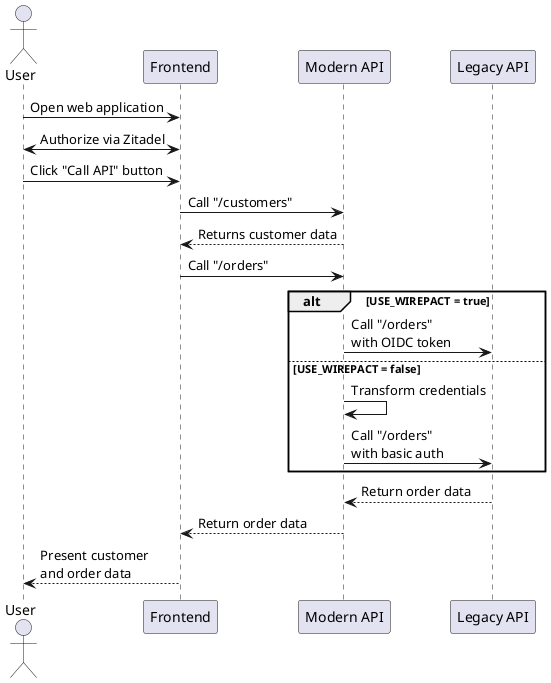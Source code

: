 @startuml

actor User as u
participant Frontend as fe
participant "Modern API" as m
participant "Legacy API" as l

u -> fe : Open web application
u <-> fe : Authorize via Zitadel
u -> fe : Click "Call API" button
fe -> m : Call "/customers"
m --> fe : Returns customer data
fe -> m : Call "/orders"

alt USE_WIREPACT = true
    m -> l : Call "/orders"\nwith OIDC token
else USE_WIREPACT = false
    m -> m : Transform credentials
    m -> l : Call "/orders"\nwith basic auth
end

l --> m : Return order data
m --> fe : Return order data
fe --> u : Present customer\nand order data

@enduml
